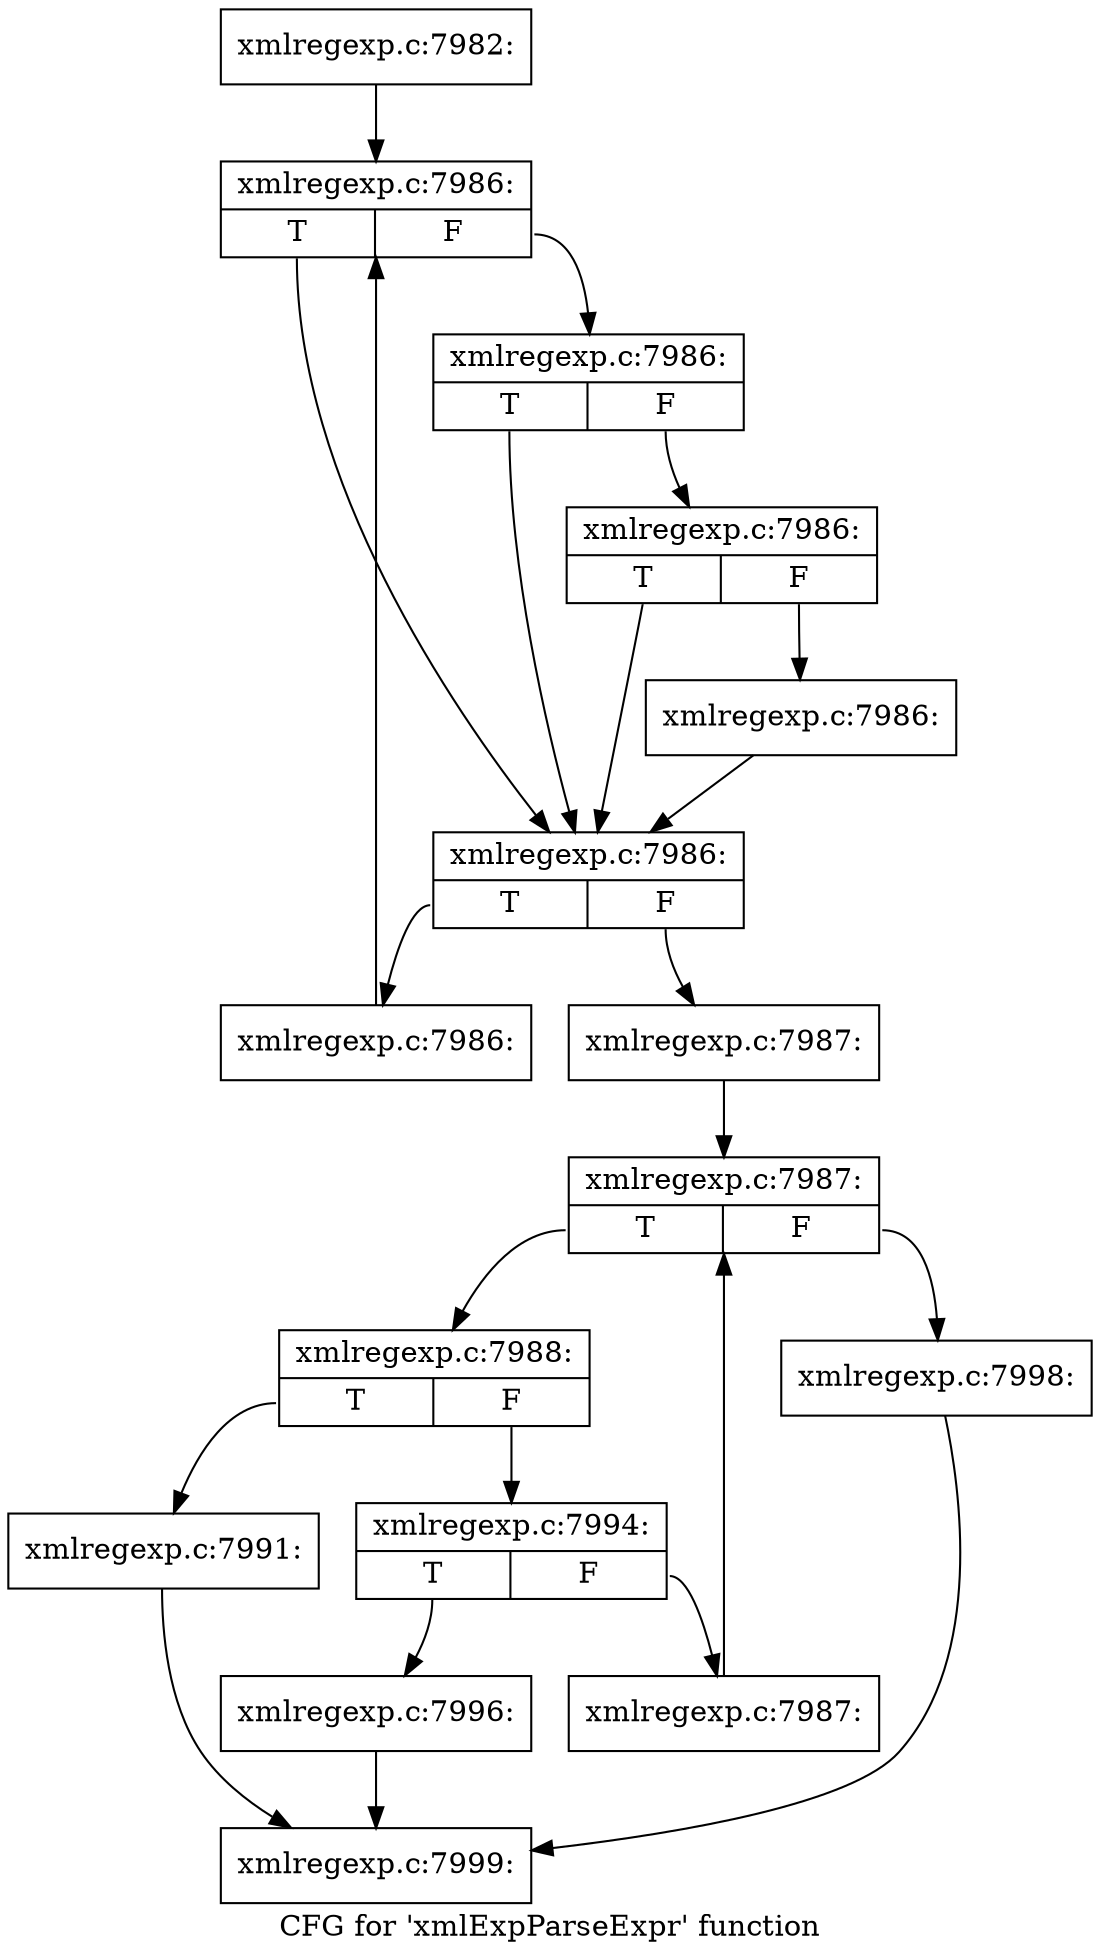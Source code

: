 digraph "CFG for 'xmlExpParseExpr' function" {
	label="CFG for 'xmlExpParseExpr' function";

	Node0x456f0b0 [shape=record,label="{xmlregexp.c:7982:}"];
	Node0x456f0b0 -> Node0x45706b0;
	Node0x45706b0 [shape=record,label="{xmlregexp.c:7986:|{<s0>T|<s1>F}}"];
	Node0x45706b0:s0 -> Node0x4570c10;
	Node0x45706b0:s1 -> Node0x4570d00;
	Node0x4570d00 [shape=record,label="{xmlregexp.c:7986:|{<s0>T|<s1>F}}"];
	Node0x4570d00:s0 -> Node0x4570c10;
	Node0x4570d00:s1 -> Node0x4570cb0;
	Node0x4570cb0 [shape=record,label="{xmlregexp.c:7986:|{<s0>T|<s1>F}}"];
	Node0x4570cb0:s0 -> Node0x4570c10;
	Node0x4570cb0:s1 -> Node0x4570c60;
	Node0x4570c60 [shape=record,label="{xmlregexp.c:7986:}"];
	Node0x4570c60 -> Node0x4570c10;
	Node0x4570c10 [shape=record,label="{xmlregexp.c:7986:|{<s0>T|<s1>F}}"];
	Node0x4570c10:s0 -> Node0x4571640;
	Node0x4570c10:s1 -> Node0x45709e0;
	Node0x4571640 [shape=record,label="{xmlregexp.c:7986:}"];
	Node0x4571640 -> Node0x45706b0;
	Node0x45709e0 [shape=record,label="{xmlregexp.c:7987:}"];
	Node0x45709e0 -> Node0x4571df0;
	Node0x4571df0 [shape=record,label="{xmlregexp.c:7987:|{<s0>T|<s1>F}}"];
	Node0x4571df0:s0 -> Node0x4572270;
	Node0x4571df0:s1 -> Node0x4571fa0;
	Node0x4572270 [shape=record,label="{xmlregexp.c:7988:|{<s0>T|<s1>F}}"];
	Node0x4572270:s0 -> Node0x4572650;
	Node0x4572270:s1 -> Node0x45726a0;
	Node0x4572650 [shape=record,label="{xmlregexp.c:7991:}"];
	Node0x4572650 -> Node0x456fb60;
	Node0x45726a0 [shape=record,label="{xmlregexp.c:7994:|{<s0>T|<s1>F}}"];
	Node0x45726a0:s0 -> Node0x4573180;
	Node0x45726a0:s1 -> Node0x45731d0;
	Node0x4573180 [shape=record,label="{xmlregexp.c:7996:}"];
	Node0x4573180 -> Node0x456fb60;
	Node0x45731d0 [shape=record,label="{xmlregexp.c:7987:}"];
	Node0x45731d0 -> Node0x4571df0;
	Node0x4571fa0 [shape=record,label="{xmlregexp.c:7998:}"];
	Node0x4571fa0 -> Node0x456fb60;
	Node0x456fb60 [shape=record,label="{xmlregexp.c:7999:}"];
}
